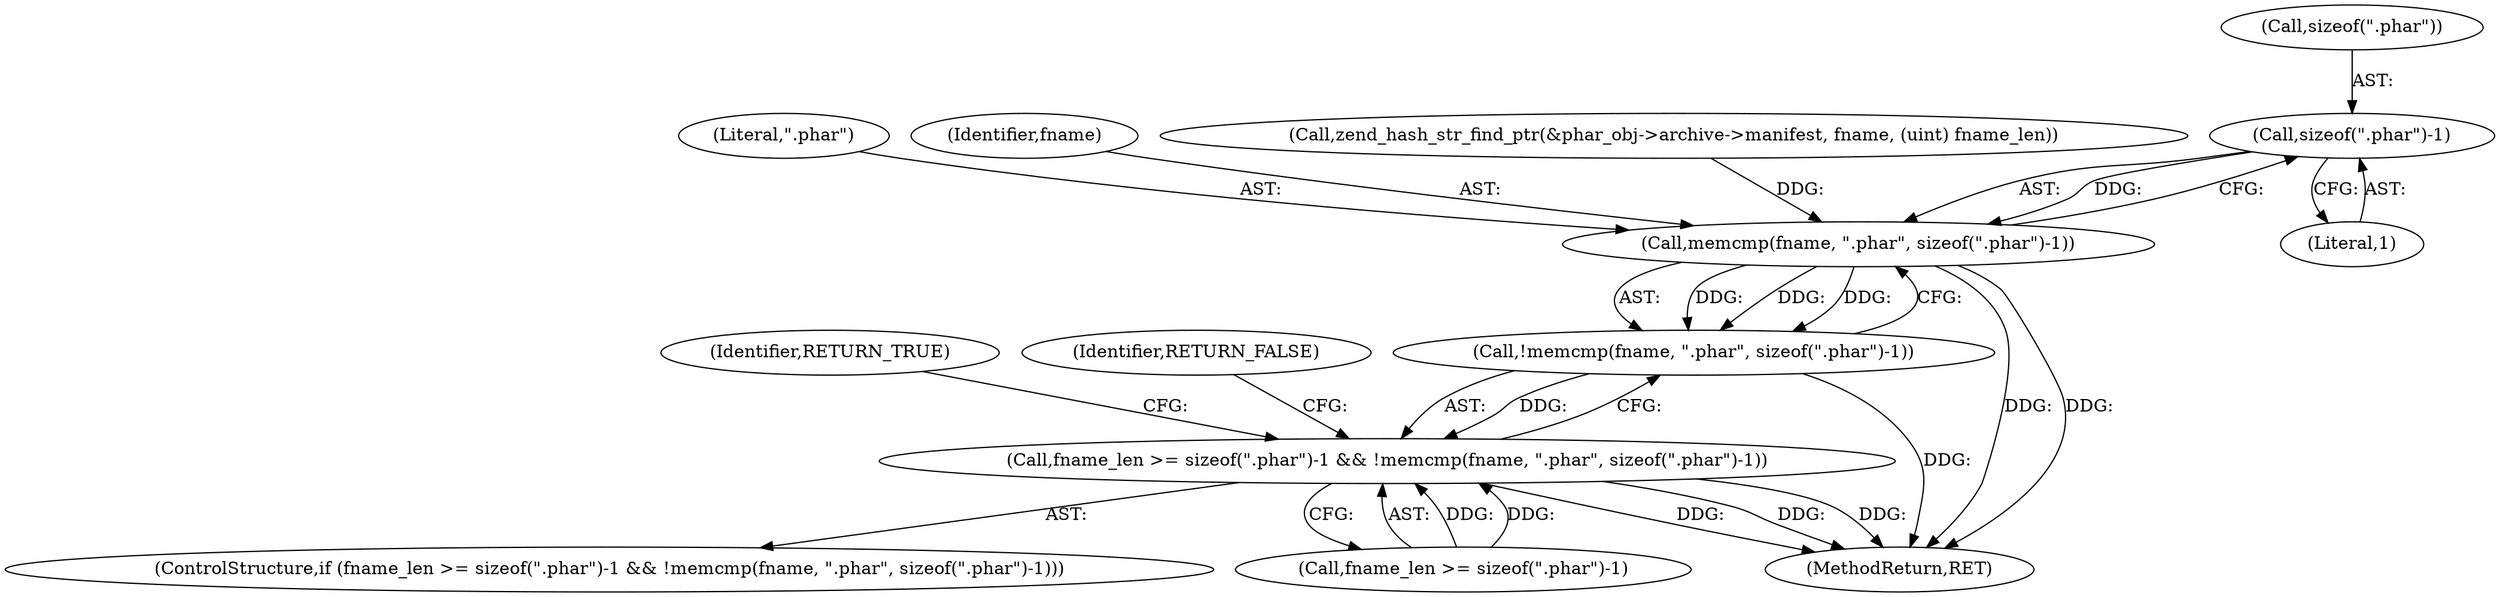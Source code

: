 digraph "0_php_1e9b175204e3286d64dfd6c9f09151c31b5e099a_8@API" {
"1000170" [label="(Call,sizeof(\".phar\")-1)"];
"1000167" [label="(Call,memcmp(fname, \".phar\", sizeof(\".phar\")-1))"];
"1000166" [label="(Call,!memcmp(fname, \".phar\", sizeof(\".phar\")-1))"];
"1000159" [label="(Call,fname_len >= sizeof(\".phar\")-1 && !memcmp(fname, \".phar\", sizeof(\".phar\")-1))"];
"1000160" [label="(Call,fname_len >= sizeof(\".phar\")-1)"];
"1000167" [label="(Call,memcmp(fname, \".phar\", sizeof(\".phar\")-1))"];
"1000169" [label="(Literal,\".phar\")"];
"1000176" [label="(Identifier,RETURN_TRUE)"];
"1000170" [label="(Call,sizeof(\".phar\")-1)"];
"1000159" [label="(Call,fname_len >= sizeof(\".phar\")-1 && !memcmp(fname, \".phar\", sizeof(\".phar\")-1))"];
"1000173" [label="(Literal,1)"];
"1000168" [label="(Identifier,fname)"];
"1000171" [label="(Call,sizeof(\".phar\"))"];
"1000158" [label="(ControlStructure,if (fname_len >= sizeof(\".phar\")-1 && !memcmp(fname, \".phar\", sizeof(\".phar\")-1)))"];
"1000175" [label="(Identifier,RETURN_FALSE)"];
"1000194" [label="(MethodReturn,RET)"];
"1000166" [label="(Call,!memcmp(fname, \".phar\", sizeof(\".phar\")-1))"];
"1000140" [label="(Call,zend_hash_str_find_ptr(&phar_obj->archive->manifest, fname, (uint) fname_len))"];
"1000170" -> "1000167"  [label="AST: "];
"1000170" -> "1000173"  [label="CFG: "];
"1000171" -> "1000170"  [label="AST: "];
"1000173" -> "1000170"  [label="AST: "];
"1000167" -> "1000170"  [label="CFG: "];
"1000170" -> "1000167"  [label="DDG: "];
"1000167" -> "1000166"  [label="AST: "];
"1000168" -> "1000167"  [label="AST: "];
"1000169" -> "1000167"  [label="AST: "];
"1000166" -> "1000167"  [label="CFG: "];
"1000167" -> "1000194"  [label="DDG: "];
"1000167" -> "1000194"  [label="DDG: "];
"1000167" -> "1000166"  [label="DDG: "];
"1000167" -> "1000166"  [label="DDG: "];
"1000167" -> "1000166"  [label="DDG: "];
"1000140" -> "1000167"  [label="DDG: "];
"1000166" -> "1000159"  [label="AST: "];
"1000159" -> "1000166"  [label="CFG: "];
"1000166" -> "1000194"  [label="DDG: "];
"1000166" -> "1000159"  [label="DDG: "];
"1000159" -> "1000158"  [label="AST: "];
"1000159" -> "1000160"  [label="CFG: "];
"1000160" -> "1000159"  [label="AST: "];
"1000175" -> "1000159"  [label="CFG: "];
"1000176" -> "1000159"  [label="CFG: "];
"1000159" -> "1000194"  [label="DDG: "];
"1000159" -> "1000194"  [label="DDG: "];
"1000159" -> "1000194"  [label="DDG: "];
"1000160" -> "1000159"  [label="DDG: "];
"1000160" -> "1000159"  [label="DDG: "];
}
